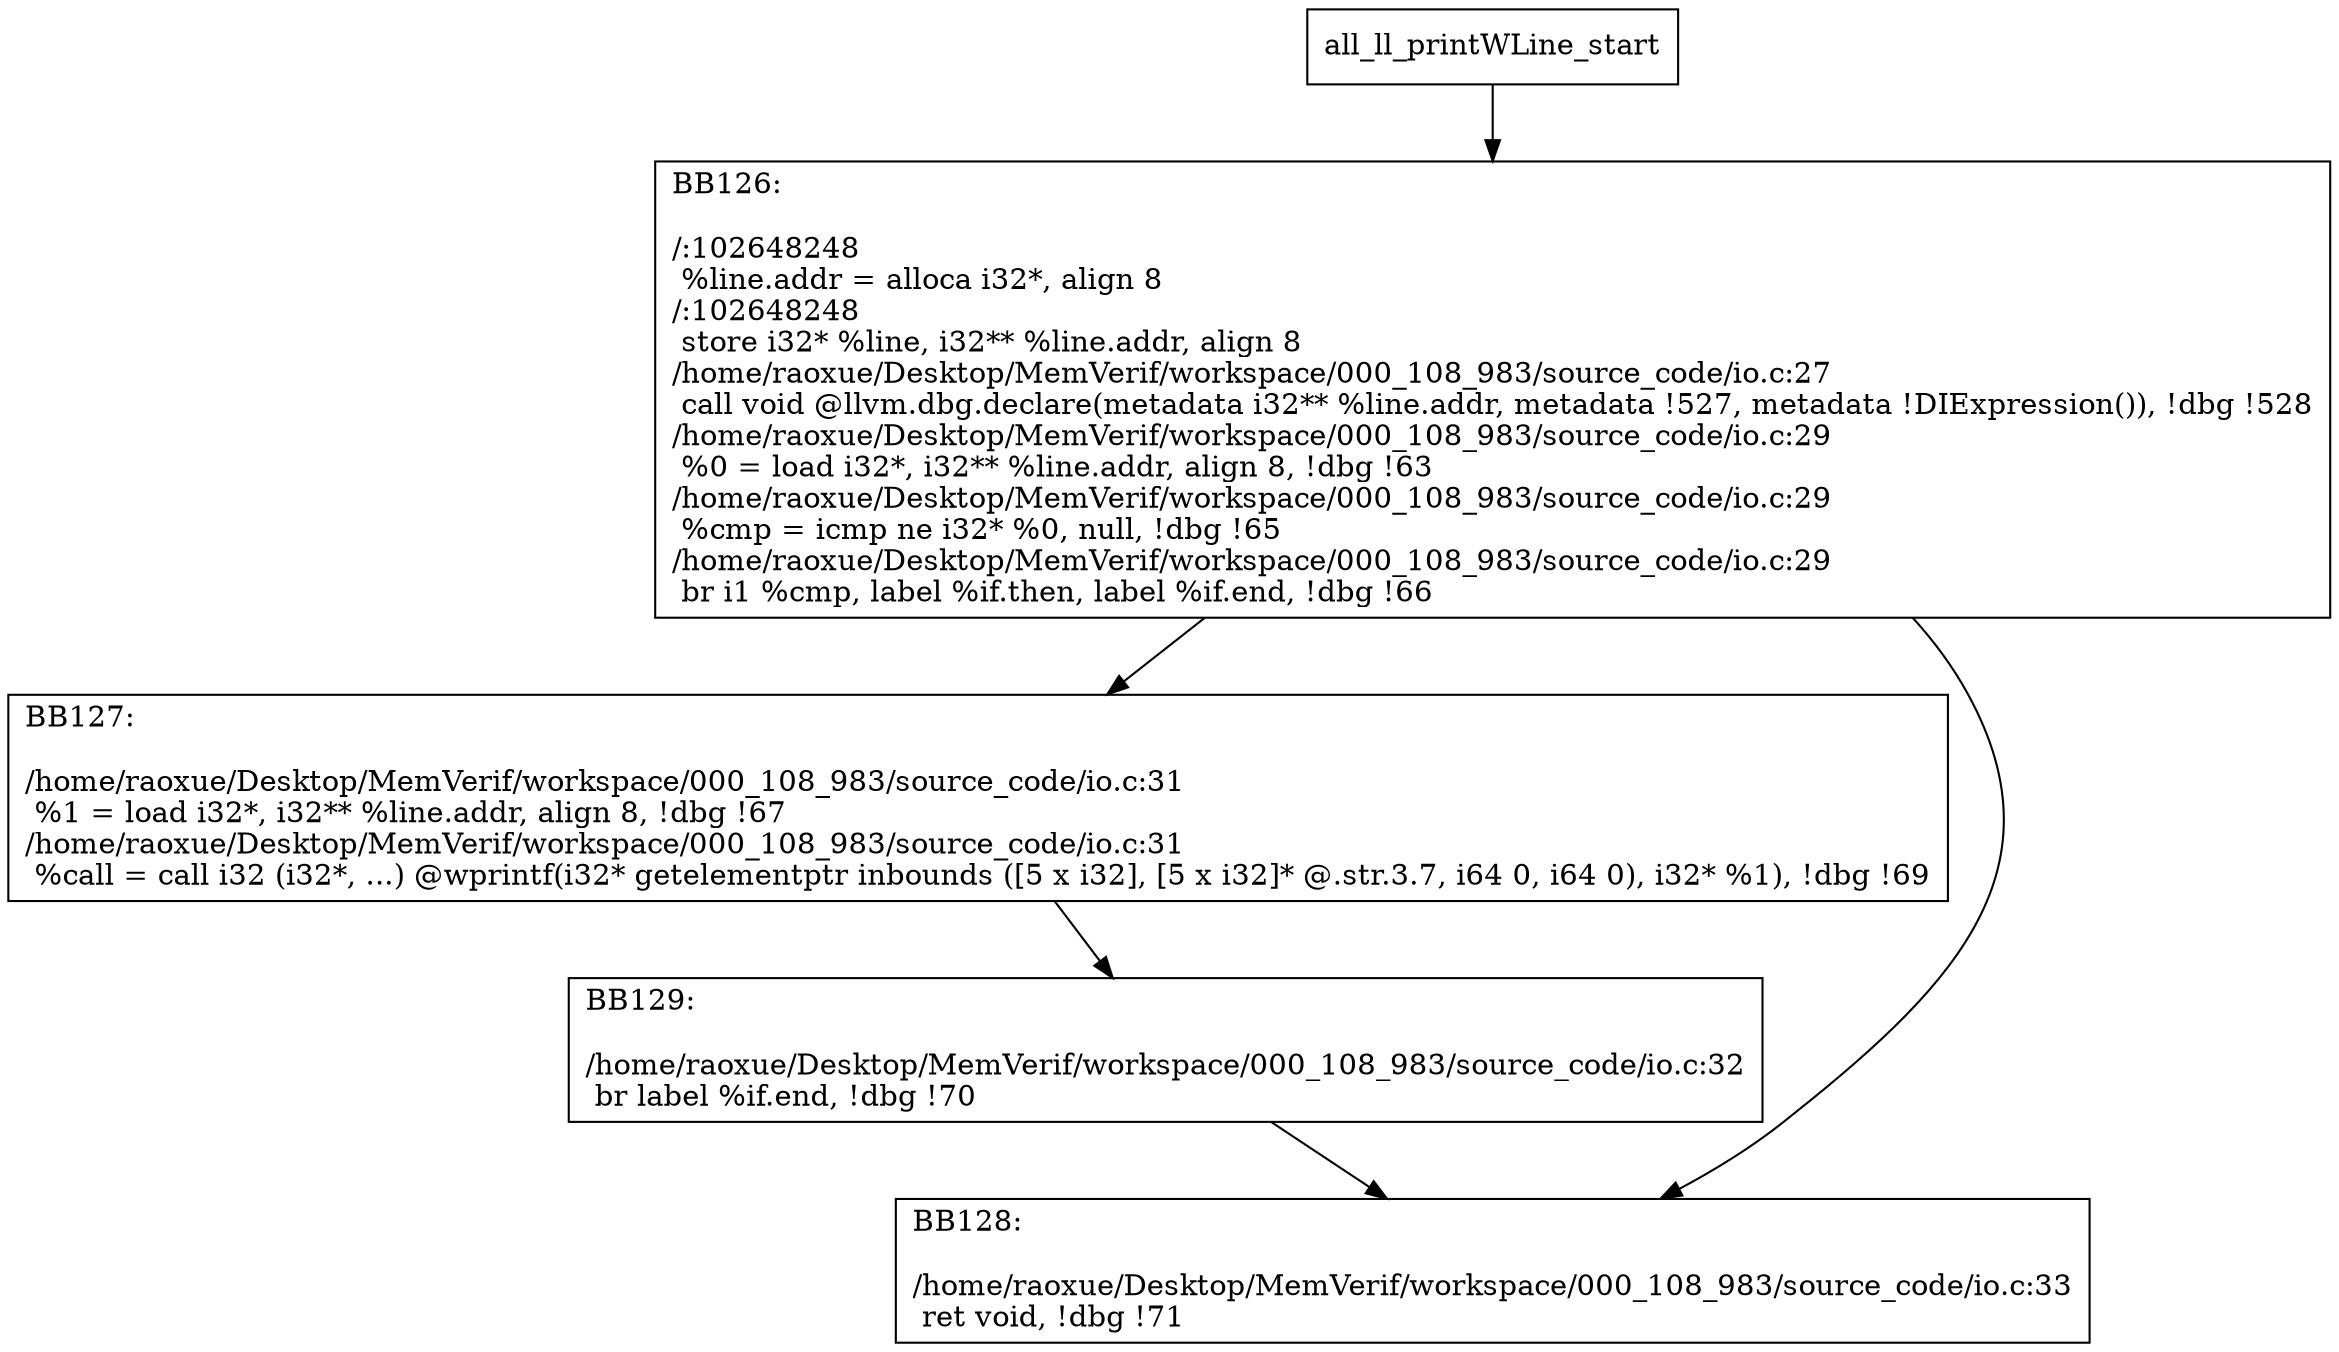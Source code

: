 digraph "CFG for'all_ll_printWLine' function" {
	BBall_ll_printWLine_start[shape=record,label="{all_ll_printWLine_start}"];
	BBall_ll_printWLine_start-> all_ll_printWLineBB126;
	all_ll_printWLineBB126 [shape=record, label="{BB126:\l\l/:102648248\l
  %line.addr = alloca i32*, align 8\l
/:102648248\l
  store i32* %line, i32** %line.addr, align 8\l
/home/raoxue/Desktop/MemVerif/workspace/000_108_983/source_code/io.c:27\l
  call void @llvm.dbg.declare(metadata i32** %line.addr, metadata !527, metadata !DIExpression()), !dbg !528\l
/home/raoxue/Desktop/MemVerif/workspace/000_108_983/source_code/io.c:29\l
  %0 = load i32*, i32** %line.addr, align 8, !dbg !63\l
/home/raoxue/Desktop/MemVerif/workspace/000_108_983/source_code/io.c:29\l
  %cmp = icmp ne i32* %0, null, !dbg !65\l
/home/raoxue/Desktop/MemVerif/workspace/000_108_983/source_code/io.c:29\l
  br i1 %cmp, label %if.then, label %if.end, !dbg !66\l
}"];
	all_ll_printWLineBB126-> all_ll_printWLineBB127;
	all_ll_printWLineBB126-> all_ll_printWLineBB128;
	all_ll_printWLineBB127 [shape=record, label="{BB127:\l\l/home/raoxue/Desktop/MemVerif/workspace/000_108_983/source_code/io.c:31\l
  %1 = load i32*, i32** %line.addr, align 8, !dbg !67\l
/home/raoxue/Desktop/MemVerif/workspace/000_108_983/source_code/io.c:31\l
  %call = call i32 (i32*, ...) @wprintf(i32* getelementptr inbounds ([5 x i32], [5 x i32]* @.str.3.7, i64 0, i64 0), i32* %1), !dbg !69\l
}"];
	all_ll_printWLineBB127-> all_ll_printWLineBB129;
	all_ll_printWLineBB129 [shape=record, label="{BB129:\l\l/home/raoxue/Desktop/MemVerif/workspace/000_108_983/source_code/io.c:32\l
  br label %if.end, !dbg !70\l
}"];
	all_ll_printWLineBB129-> all_ll_printWLineBB128;
	all_ll_printWLineBB128 [shape=record, label="{BB128:\l\l/home/raoxue/Desktop/MemVerif/workspace/000_108_983/source_code/io.c:33\l
  ret void, !dbg !71\l
}"];
}
